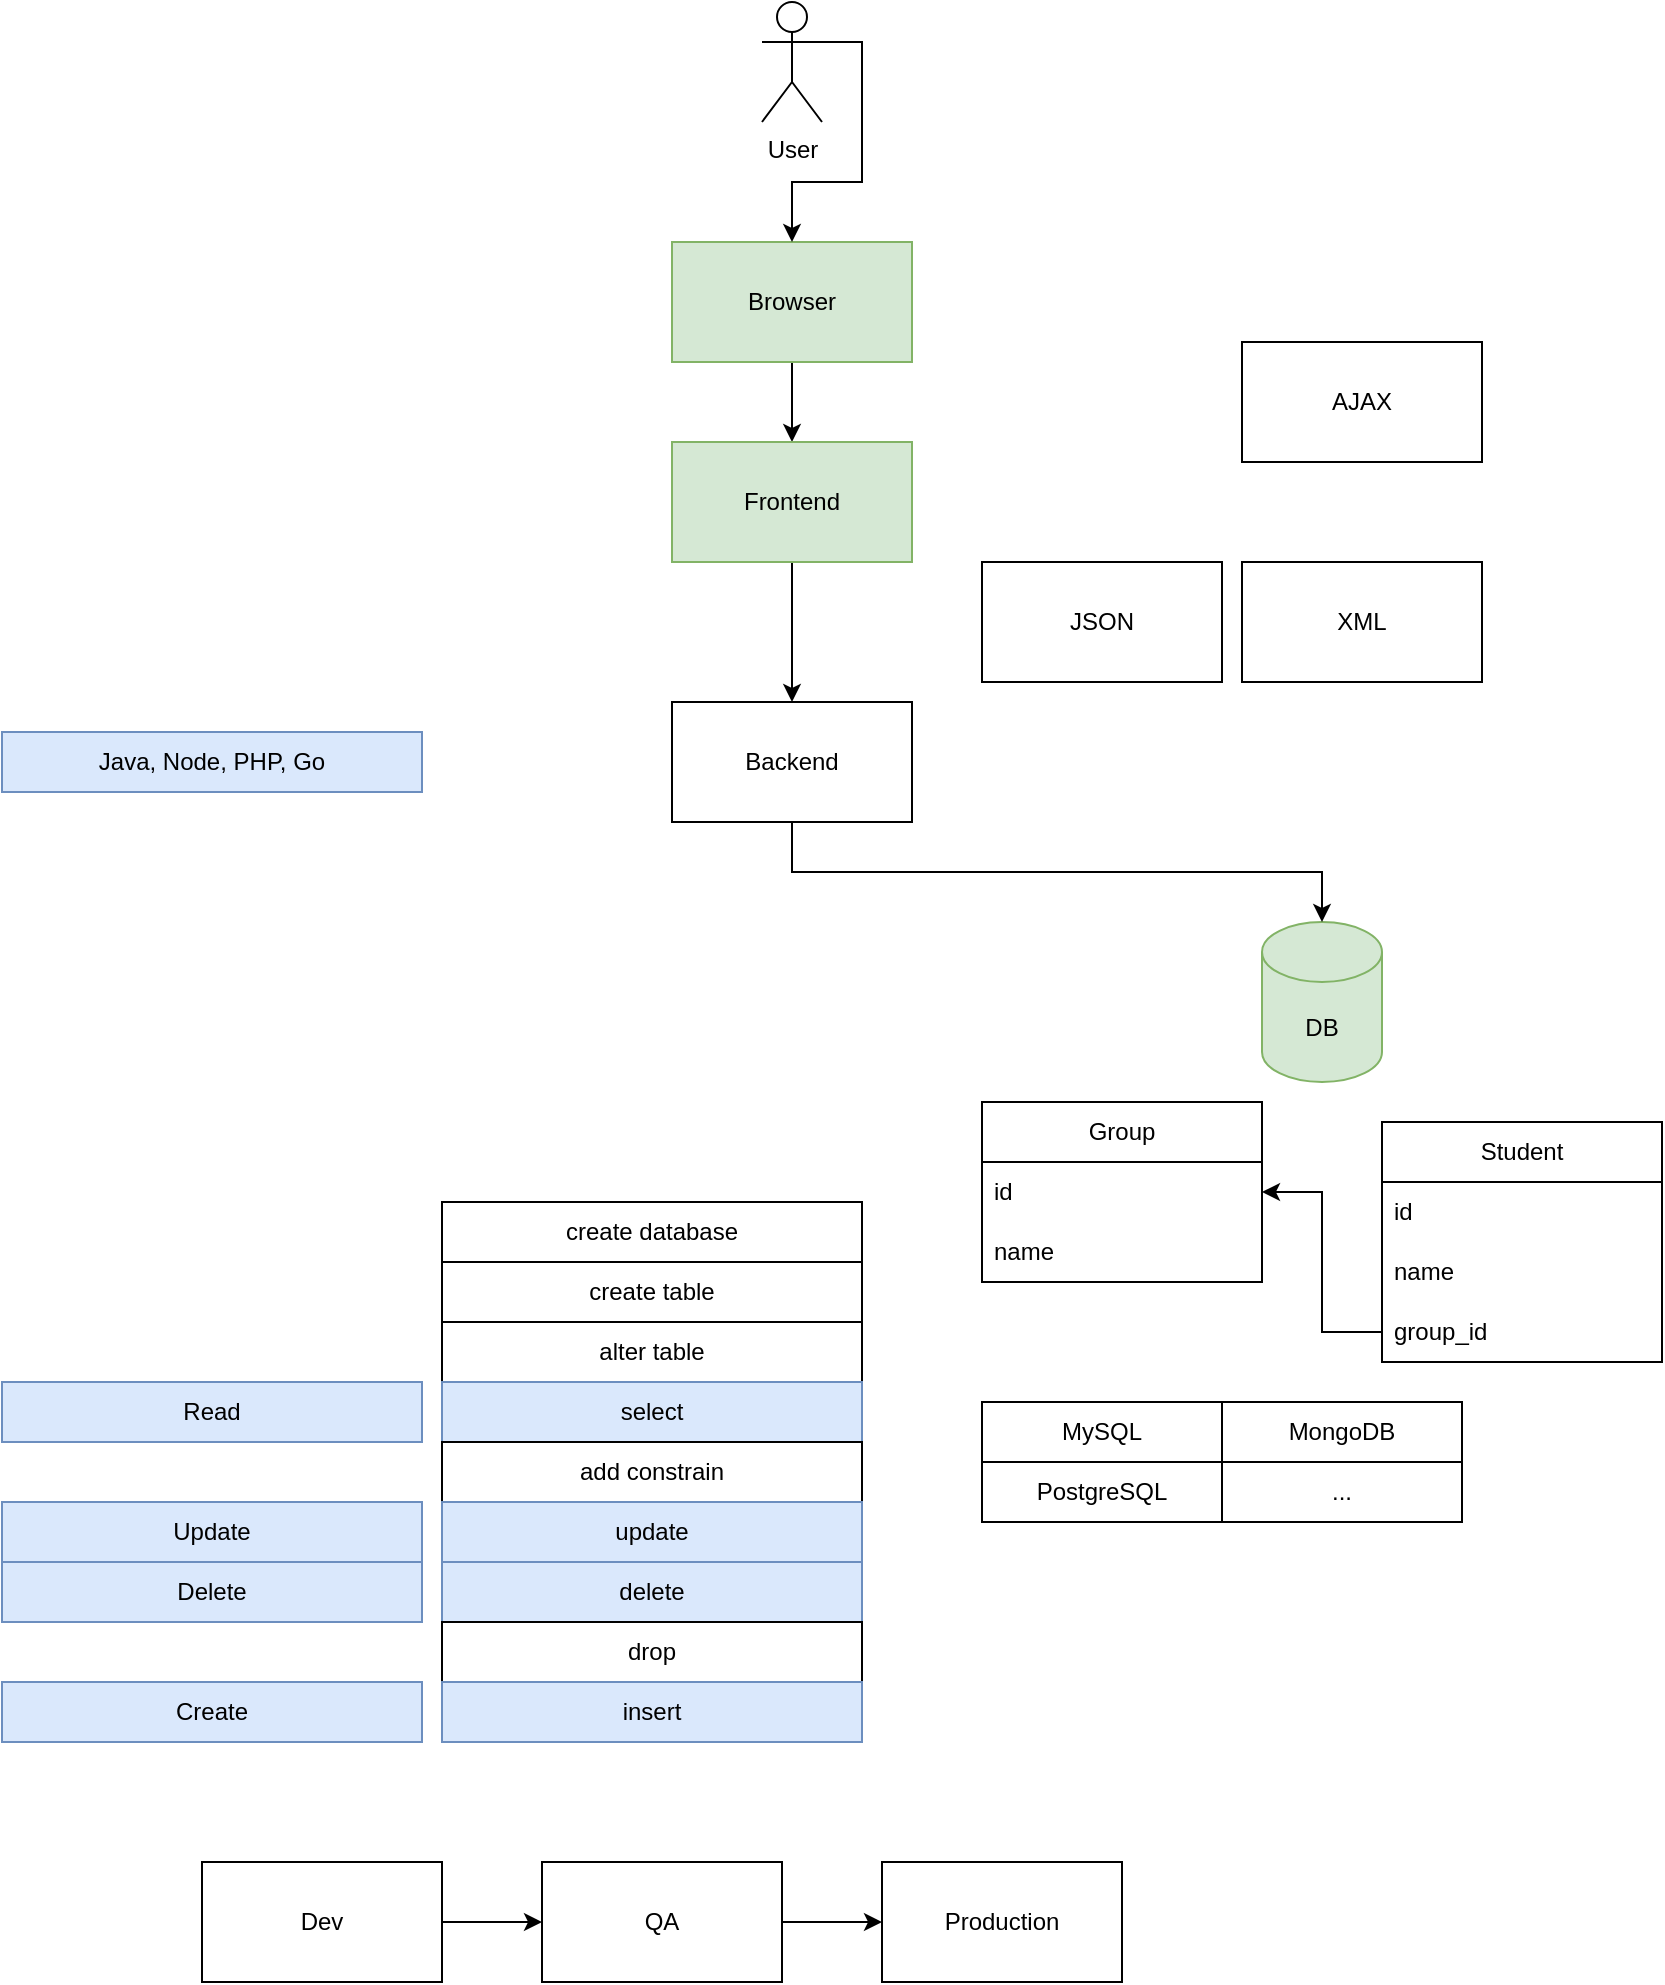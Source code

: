 <mxfile version="21.7.2" type="device" pages="2">
  <diagram name="Page-1" id="0lIyo0Fqqqu8XInEA1A4">
    <mxGraphModel dx="2049" dy="1073" grid="1" gridSize="10" guides="1" tooltips="1" connect="1" arrows="1" fold="1" page="1" pageScale="1" pageWidth="850" pageHeight="1100" math="0" shadow="0">
      <root>
        <mxCell id="0" />
        <mxCell id="1" parent="0" />
        <mxCell id="BCB2tF1C0uEq4C37-T-9-7" style="edgeStyle=orthogonalEdgeStyle;rounded=0;orthogonalLoop=1;jettySize=auto;html=1;exitX=0.5;exitY=1;exitDx=0;exitDy=0;" edge="1" parent="1" source="BCB2tF1C0uEq4C37-T-9-1" target="BCB2tF1C0uEq4C37-T-9-6">
          <mxGeometry relative="1" as="geometry" />
        </mxCell>
        <mxCell id="BCB2tF1C0uEq4C37-T-9-1" value="Browser" style="rounded=0;whiteSpace=wrap;html=1;fillColor=#d5e8d4;strokeColor=#82b366;" vertex="1" parent="1">
          <mxGeometry x="345" y="170" width="120" height="60" as="geometry" />
        </mxCell>
        <mxCell id="BCB2tF1C0uEq4C37-T-9-2" value="DB" style="shape=cylinder3;whiteSpace=wrap;html=1;boundedLbl=1;backgroundOutline=1;size=15;fillColor=#d5e8d4;strokeColor=#82b366;" vertex="1" parent="1">
          <mxGeometry x="640" y="510" width="60" height="80" as="geometry" />
        </mxCell>
        <mxCell id="BCB2tF1C0uEq4C37-T-9-5" style="edgeStyle=orthogonalEdgeStyle;rounded=0;orthogonalLoop=1;jettySize=auto;html=1;exitX=1;exitY=0.333;exitDx=0;exitDy=0;exitPerimeter=0;" edge="1" parent="1" source="BCB2tF1C0uEq4C37-T-9-3" target="BCB2tF1C0uEq4C37-T-9-1">
          <mxGeometry relative="1" as="geometry" />
        </mxCell>
        <mxCell id="BCB2tF1C0uEq4C37-T-9-3" value="User" style="shape=umlActor;verticalLabelPosition=bottom;verticalAlign=top;html=1;outlineConnect=0;" vertex="1" parent="1">
          <mxGeometry x="390" y="50" width="30" height="60" as="geometry" />
        </mxCell>
        <mxCell id="BCB2tF1C0uEq4C37-T-9-9" style="edgeStyle=orthogonalEdgeStyle;rounded=0;orthogonalLoop=1;jettySize=auto;html=1;exitX=0.5;exitY=1;exitDx=0;exitDy=0;entryX=0.5;entryY=0;entryDx=0;entryDy=0;entryPerimeter=0;" edge="1" parent="1" source="BCB2tF1C0uEq4C37-T-9-4" target="BCB2tF1C0uEq4C37-T-9-2">
          <mxGeometry relative="1" as="geometry">
            <mxPoint x="610" y="490" as="targetPoint" />
          </mxGeometry>
        </mxCell>
        <mxCell id="BCB2tF1C0uEq4C37-T-9-4" value="Backend" style="rounded=0;whiteSpace=wrap;html=1;" vertex="1" parent="1">
          <mxGeometry x="345" y="400" width="120" height="60" as="geometry" />
        </mxCell>
        <mxCell id="BCB2tF1C0uEq4C37-T-9-8" style="edgeStyle=orthogonalEdgeStyle;rounded=0;orthogonalLoop=1;jettySize=auto;html=1;exitX=0.5;exitY=1;exitDx=0;exitDy=0;entryX=0.5;entryY=0;entryDx=0;entryDy=0;" edge="1" parent="1" source="BCB2tF1C0uEq4C37-T-9-6" target="BCB2tF1C0uEq4C37-T-9-4">
          <mxGeometry relative="1" as="geometry" />
        </mxCell>
        <mxCell id="BCB2tF1C0uEq4C37-T-9-6" value="Frontend" style="rounded=0;whiteSpace=wrap;html=1;fillColor=#d5e8d4;strokeColor=#82b366;" vertex="1" parent="1">
          <mxGeometry x="345" y="270" width="120" height="60" as="geometry" />
        </mxCell>
        <mxCell id="BCB2tF1C0uEq4C37-T-9-10" value="Group" style="swimlane;fontStyle=0;childLayout=stackLayout;horizontal=1;startSize=30;horizontalStack=0;resizeParent=1;resizeParentMax=0;resizeLast=0;collapsible=1;marginBottom=0;whiteSpace=wrap;html=1;" vertex="1" parent="1">
          <mxGeometry x="500" y="600" width="140" height="90" as="geometry" />
        </mxCell>
        <mxCell id="BCB2tF1C0uEq4C37-T-9-11" value="id" style="text;strokeColor=none;fillColor=none;align=left;verticalAlign=middle;spacingLeft=4;spacingRight=4;overflow=hidden;points=[[0,0.5],[1,0.5]];portConstraint=eastwest;rotatable=0;whiteSpace=wrap;html=1;" vertex="1" parent="BCB2tF1C0uEq4C37-T-9-10">
          <mxGeometry y="30" width="140" height="30" as="geometry" />
        </mxCell>
        <mxCell id="BCB2tF1C0uEq4C37-T-9-12" value="name" style="text;strokeColor=none;fillColor=none;align=left;verticalAlign=middle;spacingLeft=4;spacingRight=4;overflow=hidden;points=[[0,0.5],[1,0.5]];portConstraint=eastwest;rotatable=0;whiteSpace=wrap;html=1;" vertex="1" parent="BCB2tF1C0uEq4C37-T-9-10">
          <mxGeometry y="60" width="140" height="30" as="geometry" />
        </mxCell>
        <mxCell id="BCB2tF1C0uEq4C37-T-9-14" value="Student" style="swimlane;fontStyle=0;childLayout=stackLayout;horizontal=1;startSize=30;horizontalStack=0;resizeParent=1;resizeParentMax=0;resizeLast=0;collapsible=1;marginBottom=0;whiteSpace=wrap;html=1;" vertex="1" parent="1">
          <mxGeometry x="700" y="610" width="140" height="120" as="geometry" />
        </mxCell>
        <mxCell id="BCB2tF1C0uEq4C37-T-9-15" value="id" style="text;strokeColor=none;fillColor=none;align=left;verticalAlign=middle;spacingLeft=4;spacingRight=4;overflow=hidden;points=[[0,0.5],[1,0.5]];portConstraint=eastwest;rotatable=0;whiteSpace=wrap;html=1;" vertex="1" parent="BCB2tF1C0uEq4C37-T-9-14">
          <mxGeometry y="30" width="140" height="30" as="geometry" />
        </mxCell>
        <mxCell id="BCB2tF1C0uEq4C37-T-9-16" value="name" style="text;strokeColor=none;fillColor=none;align=left;verticalAlign=middle;spacingLeft=4;spacingRight=4;overflow=hidden;points=[[0,0.5],[1,0.5]];portConstraint=eastwest;rotatable=0;whiteSpace=wrap;html=1;" vertex="1" parent="BCB2tF1C0uEq4C37-T-9-14">
          <mxGeometry y="60" width="140" height="30" as="geometry" />
        </mxCell>
        <mxCell id="BCB2tF1C0uEq4C37-T-9-17" value="group_id" style="text;strokeColor=none;fillColor=none;align=left;verticalAlign=middle;spacingLeft=4;spacingRight=4;overflow=hidden;points=[[0,0.5],[1,0.5]];portConstraint=eastwest;rotatable=0;whiteSpace=wrap;html=1;" vertex="1" parent="BCB2tF1C0uEq4C37-T-9-14">
          <mxGeometry y="90" width="140" height="30" as="geometry" />
        </mxCell>
        <mxCell id="BCB2tF1C0uEq4C37-T-9-18" style="edgeStyle=orthogonalEdgeStyle;rounded=0;orthogonalLoop=1;jettySize=auto;html=1;exitX=0;exitY=0.5;exitDx=0;exitDy=0;entryX=1;entryY=0.5;entryDx=0;entryDy=0;" edge="1" parent="1" source="BCB2tF1C0uEq4C37-T-9-17" target="BCB2tF1C0uEq4C37-T-9-11">
          <mxGeometry relative="1" as="geometry" />
        </mxCell>
        <mxCell id="BCB2tF1C0uEq4C37-T-9-19" value="MySQL" style="rounded=0;whiteSpace=wrap;html=1;" vertex="1" parent="1">
          <mxGeometry x="500" y="750" width="120" height="30" as="geometry" />
        </mxCell>
        <mxCell id="BCB2tF1C0uEq4C37-T-9-20" value="PostgreSQL" style="rounded=0;whiteSpace=wrap;html=1;" vertex="1" parent="1">
          <mxGeometry x="500" y="780" width="120" height="30" as="geometry" />
        </mxCell>
        <mxCell id="BCB2tF1C0uEq4C37-T-9-21" value="MongoDB" style="rounded=0;whiteSpace=wrap;html=1;" vertex="1" parent="1">
          <mxGeometry x="620" y="750" width="120" height="30" as="geometry" />
        </mxCell>
        <mxCell id="BCB2tF1C0uEq4C37-T-9-22" value="..." style="rounded=0;whiteSpace=wrap;html=1;" vertex="1" parent="1">
          <mxGeometry x="620" y="780" width="120" height="30" as="geometry" />
        </mxCell>
        <mxCell id="BCB2tF1C0uEq4C37-T-9-23" value="create database" style="rounded=0;whiteSpace=wrap;html=1;" vertex="1" parent="1">
          <mxGeometry x="230" y="650" width="210" height="30" as="geometry" />
        </mxCell>
        <mxCell id="BCB2tF1C0uEq4C37-T-9-24" value="create table" style="rounded=0;whiteSpace=wrap;html=1;" vertex="1" parent="1">
          <mxGeometry x="230" y="680" width="210" height="30" as="geometry" />
        </mxCell>
        <mxCell id="BCB2tF1C0uEq4C37-T-9-25" value="alter table" style="rounded=0;whiteSpace=wrap;html=1;" vertex="1" parent="1">
          <mxGeometry x="230" y="710" width="210" height="30" as="geometry" />
        </mxCell>
        <mxCell id="BCB2tF1C0uEq4C37-T-9-26" value="select" style="rounded=0;whiteSpace=wrap;html=1;fillColor=#dae8fc;strokeColor=#6c8ebf;" vertex="1" parent="1">
          <mxGeometry x="230" y="740" width="210" height="30" as="geometry" />
        </mxCell>
        <mxCell id="BCB2tF1C0uEq4C37-T-9-27" value="add constrain" style="rounded=0;whiteSpace=wrap;html=1;" vertex="1" parent="1">
          <mxGeometry x="230" y="770" width="210" height="30" as="geometry" />
        </mxCell>
        <mxCell id="BCB2tF1C0uEq4C37-T-9-28" value="update" style="rounded=0;whiteSpace=wrap;html=1;fillColor=#dae8fc;strokeColor=#6c8ebf;" vertex="1" parent="1">
          <mxGeometry x="230" y="800" width="210" height="30" as="geometry" />
        </mxCell>
        <mxCell id="BCB2tF1C0uEq4C37-T-9-29" value="delete" style="rounded=0;whiteSpace=wrap;html=1;fillColor=#dae8fc;strokeColor=#6c8ebf;" vertex="1" parent="1">
          <mxGeometry x="230" y="830" width="210" height="30" as="geometry" />
        </mxCell>
        <mxCell id="BCB2tF1C0uEq4C37-T-9-30" value="drop" style="rounded=0;whiteSpace=wrap;html=1;" vertex="1" parent="1">
          <mxGeometry x="230" y="860" width="210" height="30" as="geometry" />
        </mxCell>
        <mxCell id="BCB2tF1C0uEq4C37-T-9-31" value="insert" style="rounded=0;whiteSpace=wrap;html=1;fillColor=#dae8fc;strokeColor=#6c8ebf;" vertex="1" parent="1">
          <mxGeometry x="230" y="890" width="210" height="30" as="geometry" />
        </mxCell>
        <mxCell id="BCB2tF1C0uEq4C37-T-9-32" value="Create" style="rounded=0;whiteSpace=wrap;html=1;fillColor=#dae8fc;strokeColor=#6c8ebf;" vertex="1" parent="1">
          <mxGeometry x="10" y="890" width="210" height="30" as="geometry" />
        </mxCell>
        <mxCell id="BCB2tF1C0uEq4C37-T-9-33" value="Update" style="rounded=0;whiteSpace=wrap;html=1;fillColor=#dae8fc;strokeColor=#6c8ebf;" vertex="1" parent="1">
          <mxGeometry x="10" y="800" width="210" height="30" as="geometry" />
        </mxCell>
        <mxCell id="BCB2tF1C0uEq4C37-T-9-34" value="Read" style="rounded=0;whiteSpace=wrap;html=1;fillColor=#dae8fc;strokeColor=#6c8ebf;" vertex="1" parent="1">
          <mxGeometry x="10" y="740" width="210" height="30" as="geometry" />
        </mxCell>
        <mxCell id="BCB2tF1C0uEq4C37-T-9-35" value="Delete" style="rounded=0;whiteSpace=wrap;html=1;fillColor=#dae8fc;strokeColor=#6c8ebf;" vertex="1" parent="1">
          <mxGeometry x="10" y="830" width="210" height="30" as="geometry" />
        </mxCell>
        <mxCell id="BCB2tF1C0uEq4C37-T-9-39" style="edgeStyle=orthogonalEdgeStyle;rounded=0;orthogonalLoop=1;jettySize=auto;html=1;exitX=1;exitY=0.5;exitDx=0;exitDy=0;" edge="1" parent="1" source="BCB2tF1C0uEq4C37-T-9-36" target="BCB2tF1C0uEq4C37-T-9-37">
          <mxGeometry relative="1" as="geometry" />
        </mxCell>
        <mxCell id="BCB2tF1C0uEq4C37-T-9-36" value="Dev" style="rounded=0;whiteSpace=wrap;html=1;" vertex="1" parent="1">
          <mxGeometry x="110" y="980" width="120" height="60" as="geometry" />
        </mxCell>
        <mxCell id="BCB2tF1C0uEq4C37-T-9-40" style="edgeStyle=orthogonalEdgeStyle;rounded=0;orthogonalLoop=1;jettySize=auto;html=1;exitX=1;exitY=0.5;exitDx=0;exitDy=0;" edge="1" parent="1" source="BCB2tF1C0uEq4C37-T-9-37" target="BCB2tF1C0uEq4C37-T-9-38">
          <mxGeometry relative="1" as="geometry" />
        </mxCell>
        <mxCell id="BCB2tF1C0uEq4C37-T-9-37" value="QA" style="rounded=0;whiteSpace=wrap;html=1;" vertex="1" parent="1">
          <mxGeometry x="280" y="980" width="120" height="60" as="geometry" />
        </mxCell>
        <mxCell id="BCB2tF1C0uEq4C37-T-9-38" value="Production" style="rounded=0;whiteSpace=wrap;html=1;" vertex="1" parent="1">
          <mxGeometry x="450" y="980" width="120" height="60" as="geometry" />
        </mxCell>
        <mxCell id="BCB2tF1C0uEq4C37-T-9-41" value="Java, Node, PHP, Go" style="rounded=0;whiteSpace=wrap;html=1;fillColor=#dae8fc;strokeColor=#6c8ebf;" vertex="1" parent="1">
          <mxGeometry x="10" y="415" width="210" height="30" as="geometry" />
        </mxCell>
        <mxCell id="tay8smhuo5V97doKUhQY-1" value="JSON" style="rounded=0;whiteSpace=wrap;html=1;" vertex="1" parent="1">
          <mxGeometry x="500" y="330" width="120" height="60" as="geometry" />
        </mxCell>
        <mxCell id="tay8smhuo5V97doKUhQY-2" value="XML" style="rounded=0;whiteSpace=wrap;html=1;" vertex="1" parent="1">
          <mxGeometry x="630" y="330" width="120" height="60" as="geometry" />
        </mxCell>
        <mxCell id="tay8smhuo5V97doKUhQY-3" value="AJAX" style="rounded=0;whiteSpace=wrap;html=1;" vertex="1" parent="1">
          <mxGeometry x="630" y="220" width="120" height="60" as="geometry" />
        </mxCell>
      </root>
    </mxGraphModel>
  </diagram>
  <diagram id="kHKYbmXoSsrwFVKVXIUZ" name="Page-2">
    <mxGraphModel dx="1366" dy="715" grid="1" gridSize="10" guides="1" tooltips="1" connect="1" arrows="1" fold="1" page="1" pageScale="1" pageWidth="850" pageHeight="1100" math="0" shadow="0">
      <root>
        <mxCell id="0" />
        <mxCell id="1" parent="0" />
        <mxCell id="6jllshPGFMepquK-LK0m-1" style="edgeStyle=orthogonalEdgeStyle;rounded=0;orthogonalLoop=1;jettySize=auto;html=1;exitX=1;exitY=0.25;exitDx=0;exitDy=0;entryX=0;entryY=0.25;entryDx=0;entryDy=0;" edge="1" parent="1" source="H3hbqDOdaLVlJyqWOAxX-1" target="H3hbqDOdaLVlJyqWOAxX-5">
          <mxGeometry relative="1" as="geometry" />
        </mxCell>
        <mxCell id="6jllshPGFMepquK-LK0m-3" value="Request" style="edgeLabel;html=1;align=center;verticalAlign=middle;resizable=0;points=[];" vertex="1" connectable="0" parent="6jllshPGFMepquK-LK0m-1">
          <mxGeometry x="-0.112" y="-1" relative="1" as="geometry">
            <mxPoint as="offset" />
          </mxGeometry>
        </mxCell>
        <mxCell id="H3hbqDOdaLVlJyqWOAxX-1" value="Frontend" style="rounded=0;whiteSpace=wrap;html=1;" vertex="1" parent="1">
          <mxGeometry x="120" y="330" width="120" height="60" as="geometry" />
        </mxCell>
        <mxCell id="6jllshPGFMepquK-LK0m-9" style="edgeStyle=orthogonalEdgeStyle;rounded=0;orthogonalLoop=1;jettySize=auto;html=1;exitX=1;exitY=0.333;exitDx=0;exitDy=0;exitPerimeter=0;" edge="1" parent="1" source="H3hbqDOdaLVlJyqWOAxX-2" target="H3hbqDOdaLVlJyqWOAxX-1">
          <mxGeometry relative="1" as="geometry" />
        </mxCell>
        <mxCell id="H3hbqDOdaLVlJyqWOAxX-2" value="User" style="shape=umlActor;verticalLabelPosition=bottom;verticalAlign=top;html=1;outlineConnect=0;" vertex="1" parent="1">
          <mxGeometry x="60" y="320" width="30" height="60" as="geometry" />
        </mxCell>
        <mxCell id="6jllshPGFMepquK-LK0m-4" style="edgeStyle=orthogonalEdgeStyle;rounded=0;orthogonalLoop=1;jettySize=auto;html=1;exitX=0;exitY=0.75;exitDx=0;exitDy=0;entryX=1;entryY=0.75;entryDx=0;entryDy=0;" edge="1" parent="1" source="H3hbqDOdaLVlJyqWOAxX-3" target="H3hbqDOdaLVlJyqWOAxX-5">
          <mxGeometry relative="1" as="geometry" />
        </mxCell>
        <mxCell id="6jllshPGFMepquK-LK0m-8" style="edgeStyle=orthogonalEdgeStyle;rounded=0;orthogonalLoop=1;jettySize=auto;html=1;entryX=0;entryY=0.5;entryDx=0;entryDy=0;entryPerimeter=0;" edge="1" parent="1" source="H3hbqDOdaLVlJyqWOAxX-3" target="H3hbqDOdaLVlJyqWOAxX-4">
          <mxGeometry relative="1" as="geometry" />
        </mxCell>
        <mxCell id="H3hbqDOdaLVlJyqWOAxX-3" value="Backend" style="rounded=0;whiteSpace=wrap;html=1;" vertex="1" parent="1">
          <mxGeometry x="570" y="330" width="120" height="60" as="geometry" />
        </mxCell>
        <mxCell id="H3hbqDOdaLVlJyqWOAxX-4" value="DB" style="shape=cylinder3;whiteSpace=wrap;html=1;boundedLbl=1;backgroundOutline=1;size=15;" vertex="1" parent="1">
          <mxGeometry x="720" y="320" width="60" height="80" as="geometry" />
        </mxCell>
        <mxCell id="6jllshPGFMepquK-LK0m-2" style="edgeStyle=orthogonalEdgeStyle;rounded=0;orthogonalLoop=1;jettySize=auto;html=1;exitX=1;exitY=0.25;exitDx=0;exitDy=0;entryX=0;entryY=0.25;entryDx=0;entryDy=0;" edge="1" parent="1" source="H3hbqDOdaLVlJyqWOAxX-5" target="H3hbqDOdaLVlJyqWOAxX-3">
          <mxGeometry relative="1" as="geometry" />
        </mxCell>
        <mxCell id="6jllshPGFMepquK-LK0m-5" style="edgeStyle=orthogonalEdgeStyle;rounded=0;orthogonalLoop=1;jettySize=auto;html=1;exitX=0;exitY=0.75;exitDx=0;exitDy=0;entryX=1;entryY=0.75;entryDx=0;entryDy=0;" edge="1" parent="1" source="H3hbqDOdaLVlJyqWOAxX-5" target="H3hbqDOdaLVlJyqWOAxX-1">
          <mxGeometry relative="1" as="geometry" />
        </mxCell>
        <mxCell id="6jllshPGFMepquK-LK0m-7" value="Response" style="edgeLabel;html=1;align=center;verticalAlign=middle;resizable=0;points=[];" vertex="1" connectable="0" parent="6jllshPGFMepquK-LK0m-5">
          <mxGeometry x="0.097" y="-1" relative="1" as="geometry">
            <mxPoint as="offset" />
          </mxGeometry>
        </mxCell>
        <mxCell id="H3hbqDOdaLVlJyqWOAxX-5" value="HTTP" style="rounded=0;whiteSpace=wrap;html=1;" vertex="1" parent="1">
          <mxGeometry x="330" y="330" width="120" height="60" as="geometry" />
        </mxCell>
        <mxCell id="6jllshPGFMepquK-LK0m-10" value="REST, CSR" style="rounded=0;whiteSpace=wrap;html=1;" vertex="1" parent="1">
          <mxGeometry x="60" y="240" width="690" height="60" as="geometry" />
        </mxCell>
        <mxCell id="kEpEhqCE-ljiOgtu53Ai-15" style="edgeStyle=orthogonalEdgeStyle;rounded=0;orthogonalLoop=1;jettySize=auto;html=1;exitX=1;exitY=0.25;exitDx=0;exitDy=0;entryX=0;entryY=0.25;entryDx=0;entryDy=0;" edge="1" parent="1" source="kEpEhqCE-ljiOgtu53Ai-28" target="kEpEhqCE-ljiOgtu53Ai-26">
          <mxGeometry relative="1" as="geometry" />
        </mxCell>
        <mxCell id="kEpEhqCE-ljiOgtu53Ai-16" value="Request" style="edgeLabel;html=1;align=center;verticalAlign=middle;resizable=0;points=[];" vertex="1" connectable="0" parent="kEpEhqCE-ljiOgtu53Ai-15">
          <mxGeometry x="-0.112" y="-1" relative="1" as="geometry">
            <mxPoint as="offset" />
          </mxGeometry>
        </mxCell>
        <mxCell id="kEpEhqCE-ljiOgtu53Ai-17" value="Frontend" style="rounded=0;whiteSpace=wrap;html=1;" vertex="1" parent="1">
          <mxGeometry x="540" y="600" width="120" height="60" as="geometry" />
        </mxCell>
        <mxCell id="kEpEhqCE-ljiOgtu53Ai-18" style="edgeStyle=orthogonalEdgeStyle;rounded=0;orthogonalLoop=1;jettySize=auto;html=1;exitX=1;exitY=0.333;exitDx=0;exitDy=0;exitPerimeter=0;entryX=0;entryY=0.5;entryDx=0;entryDy=0;" edge="1" parent="1" target="kEpEhqCE-ljiOgtu53Ai-28">
          <mxGeometry relative="1" as="geometry">
            <mxPoint x="60" y="670" as="sourcePoint" />
          </mxGeometry>
        </mxCell>
        <mxCell id="kEpEhqCE-ljiOgtu53Ai-19" style="edgeStyle=orthogonalEdgeStyle;rounded=0;orthogonalLoop=1;jettySize=auto;html=1;exitX=0;exitY=0.75;exitDx=0;exitDy=0;entryX=1;entryY=0.75;entryDx=0;entryDy=0;" edge="1" parent="1" source="kEpEhqCE-ljiOgtu53Ai-21" target="kEpEhqCE-ljiOgtu53Ai-26">
          <mxGeometry relative="1" as="geometry" />
        </mxCell>
        <mxCell id="kEpEhqCE-ljiOgtu53Ai-20" style="edgeStyle=orthogonalEdgeStyle;rounded=0;orthogonalLoop=1;jettySize=auto;html=1;entryX=0;entryY=0.5;entryDx=0;entryDy=0;entryPerimeter=0;" edge="1" parent="1" source="kEpEhqCE-ljiOgtu53Ai-21" target="kEpEhqCE-ljiOgtu53Ai-22">
          <mxGeometry relative="1" as="geometry" />
        </mxCell>
        <mxCell id="kEpEhqCE-ljiOgtu53Ai-21" value="Backend" style="rounded=0;whiteSpace=wrap;html=1;" vertex="1" parent="1">
          <mxGeometry x="540" y="660" width="120" height="60" as="geometry" />
        </mxCell>
        <mxCell id="kEpEhqCE-ljiOgtu53Ai-22" value="DB" style="shape=cylinder3;whiteSpace=wrap;html=1;boundedLbl=1;backgroundOutline=1;size=15;" vertex="1" parent="1">
          <mxGeometry x="690" y="650" width="60" height="80" as="geometry" />
        </mxCell>
        <mxCell id="kEpEhqCE-ljiOgtu53Ai-23" style="edgeStyle=orthogonalEdgeStyle;rounded=0;orthogonalLoop=1;jettySize=auto;html=1;exitX=1;exitY=0.25;exitDx=0;exitDy=0;entryX=0;entryY=0.25;entryDx=0;entryDy=0;" edge="1" parent="1" source="kEpEhqCE-ljiOgtu53Ai-26" target="kEpEhqCE-ljiOgtu53Ai-21">
          <mxGeometry relative="1" as="geometry" />
        </mxCell>
        <mxCell id="kEpEhqCE-ljiOgtu53Ai-24" style="edgeStyle=orthogonalEdgeStyle;rounded=0;orthogonalLoop=1;jettySize=auto;html=1;exitX=0;exitY=0.75;exitDx=0;exitDy=0;entryX=1;entryY=0.75;entryDx=0;entryDy=0;" edge="1" parent="1" source="kEpEhqCE-ljiOgtu53Ai-26" target="kEpEhqCE-ljiOgtu53Ai-28">
          <mxGeometry relative="1" as="geometry" />
        </mxCell>
        <mxCell id="kEpEhqCE-ljiOgtu53Ai-25" value="Response" style="edgeLabel;html=1;align=center;verticalAlign=middle;resizable=0;points=[];" vertex="1" connectable="0" parent="kEpEhqCE-ljiOgtu53Ai-24">
          <mxGeometry x="0.097" y="-1" relative="1" as="geometry">
            <mxPoint as="offset" />
          </mxGeometry>
        </mxCell>
        <mxCell id="kEpEhqCE-ljiOgtu53Ai-26" value="HTTP" style="rounded=0;whiteSpace=wrap;html=1;" vertex="1" parent="1">
          <mxGeometry x="305" y="650" width="120" height="60" as="geometry" />
        </mxCell>
        <mxCell id="kEpEhqCE-ljiOgtu53Ai-27" value="SSR" style="rounded=0;whiteSpace=wrap;html=1;" vertex="1" parent="1">
          <mxGeometry x="45" y="520" width="690" height="60" as="geometry" />
        </mxCell>
        <mxCell id="kEpEhqCE-ljiOgtu53Ai-28" value="Browser" style="rounded=0;whiteSpace=wrap;html=1;" vertex="1" parent="1">
          <mxGeometry x="115" y="650" width="120" height="60" as="geometry" />
        </mxCell>
      </root>
    </mxGraphModel>
  </diagram>
</mxfile>
